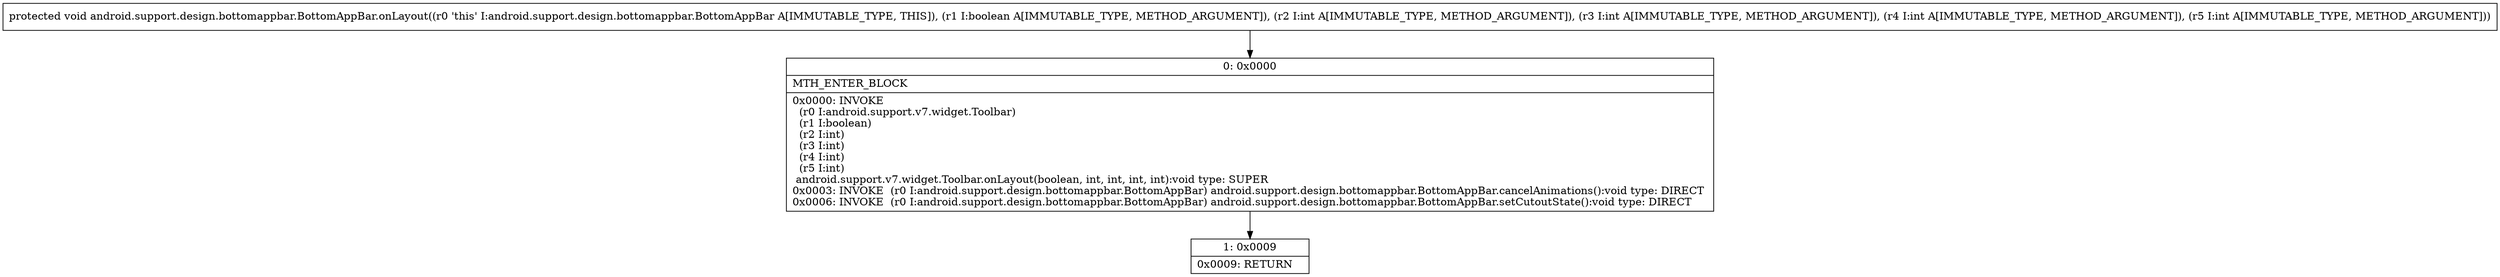 digraph "CFG forandroid.support.design.bottomappbar.BottomAppBar.onLayout(ZIIII)V" {
Node_0 [shape=record,label="{0\:\ 0x0000|MTH_ENTER_BLOCK\l|0x0000: INVOKE  \l  (r0 I:android.support.v7.widget.Toolbar)\l  (r1 I:boolean)\l  (r2 I:int)\l  (r3 I:int)\l  (r4 I:int)\l  (r5 I:int)\l android.support.v7.widget.Toolbar.onLayout(boolean, int, int, int, int):void type: SUPER \l0x0003: INVOKE  (r0 I:android.support.design.bottomappbar.BottomAppBar) android.support.design.bottomappbar.BottomAppBar.cancelAnimations():void type: DIRECT \l0x0006: INVOKE  (r0 I:android.support.design.bottomappbar.BottomAppBar) android.support.design.bottomappbar.BottomAppBar.setCutoutState():void type: DIRECT \l}"];
Node_1 [shape=record,label="{1\:\ 0x0009|0x0009: RETURN   \l}"];
MethodNode[shape=record,label="{protected void android.support.design.bottomappbar.BottomAppBar.onLayout((r0 'this' I:android.support.design.bottomappbar.BottomAppBar A[IMMUTABLE_TYPE, THIS]), (r1 I:boolean A[IMMUTABLE_TYPE, METHOD_ARGUMENT]), (r2 I:int A[IMMUTABLE_TYPE, METHOD_ARGUMENT]), (r3 I:int A[IMMUTABLE_TYPE, METHOD_ARGUMENT]), (r4 I:int A[IMMUTABLE_TYPE, METHOD_ARGUMENT]), (r5 I:int A[IMMUTABLE_TYPE, METHOD_ARGUMENT])) }"];
MethodNode -> Node_0;
Node_0 -> Node_1;
}

